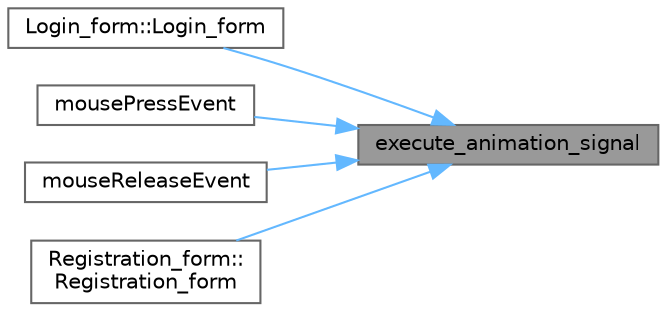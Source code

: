 digraph "execute_animation_signal"
{
 // LATEX_PDF_SIZE
  bgcolor="transparent";
  edge [fontname=Helvetica,fontsize=10,labelfontname=Helvetica,labelfontsize=10];
  node [fontname=Helvetica,fontsize=10,shape=box,height=0.2,width=0.4];
  rankdir="RL";
  Node1 [id="Node000001",label="execute_animation_signal",height=0.2,width=0.4,color="gray40", fillcolor="grey60", style="filled", fontcolor="black",tooltip=" "];
  Node1 -> Node2 [id="edge1_Node000001_Node000002",dir="back",color="steelblue1",style="solid",tooltip=" "];
  Node2 [id="Node000002",label="Login_form::Login_form",height=0.2,width=0.4,color="grey40", fillcolor="white", style="filled",URL="$class_login__form.html#a3ea1c09050e81a07703084c87d150c35",tooltip=" "];
  Node1 -> Node3 [id="edge2_Node000001_Node000003",dir="back",color="steelblue1",style="solid",tooltip=" "];
  Node3 [id="Node000003",label="mousePressEvent",height=0.2,width=0.4,color="grey40", fillcolor="white", style="filled",URL="$class_login__button.html#a7523c71b2bf60975302287ec8923f80e",tooltip=" "];
  Node1 -> Node4 [id="edge3_Node000001_Node000004",dir="back",color="steelblue1",style="solid",tooltip=" "];
  Node4 [id="Node000004",label="mouseReleaseEvent",height=0.2,width=0.4,color="grey40", fillcolor="white", style="filled",URL="$class_login__button.html#a2de3e1806dc8e5d659fc1f35545a5b87",tooltip=" "];
  Node1 -> Node5 [id="edge4_Node000001_Node000005",dir="back",color="steelblue1",style="solid",tooltip=" "];
  Node5 [id="Node000005",label="Registration_form::\lRegistration_form",height=0.2,width=0.4,color="grey40", fillcolor="white", style="filled",URL="$class_registration__form.html#a28581e6b7b9ca7378fdfde42408c5a45",tooltip=" "];
}
